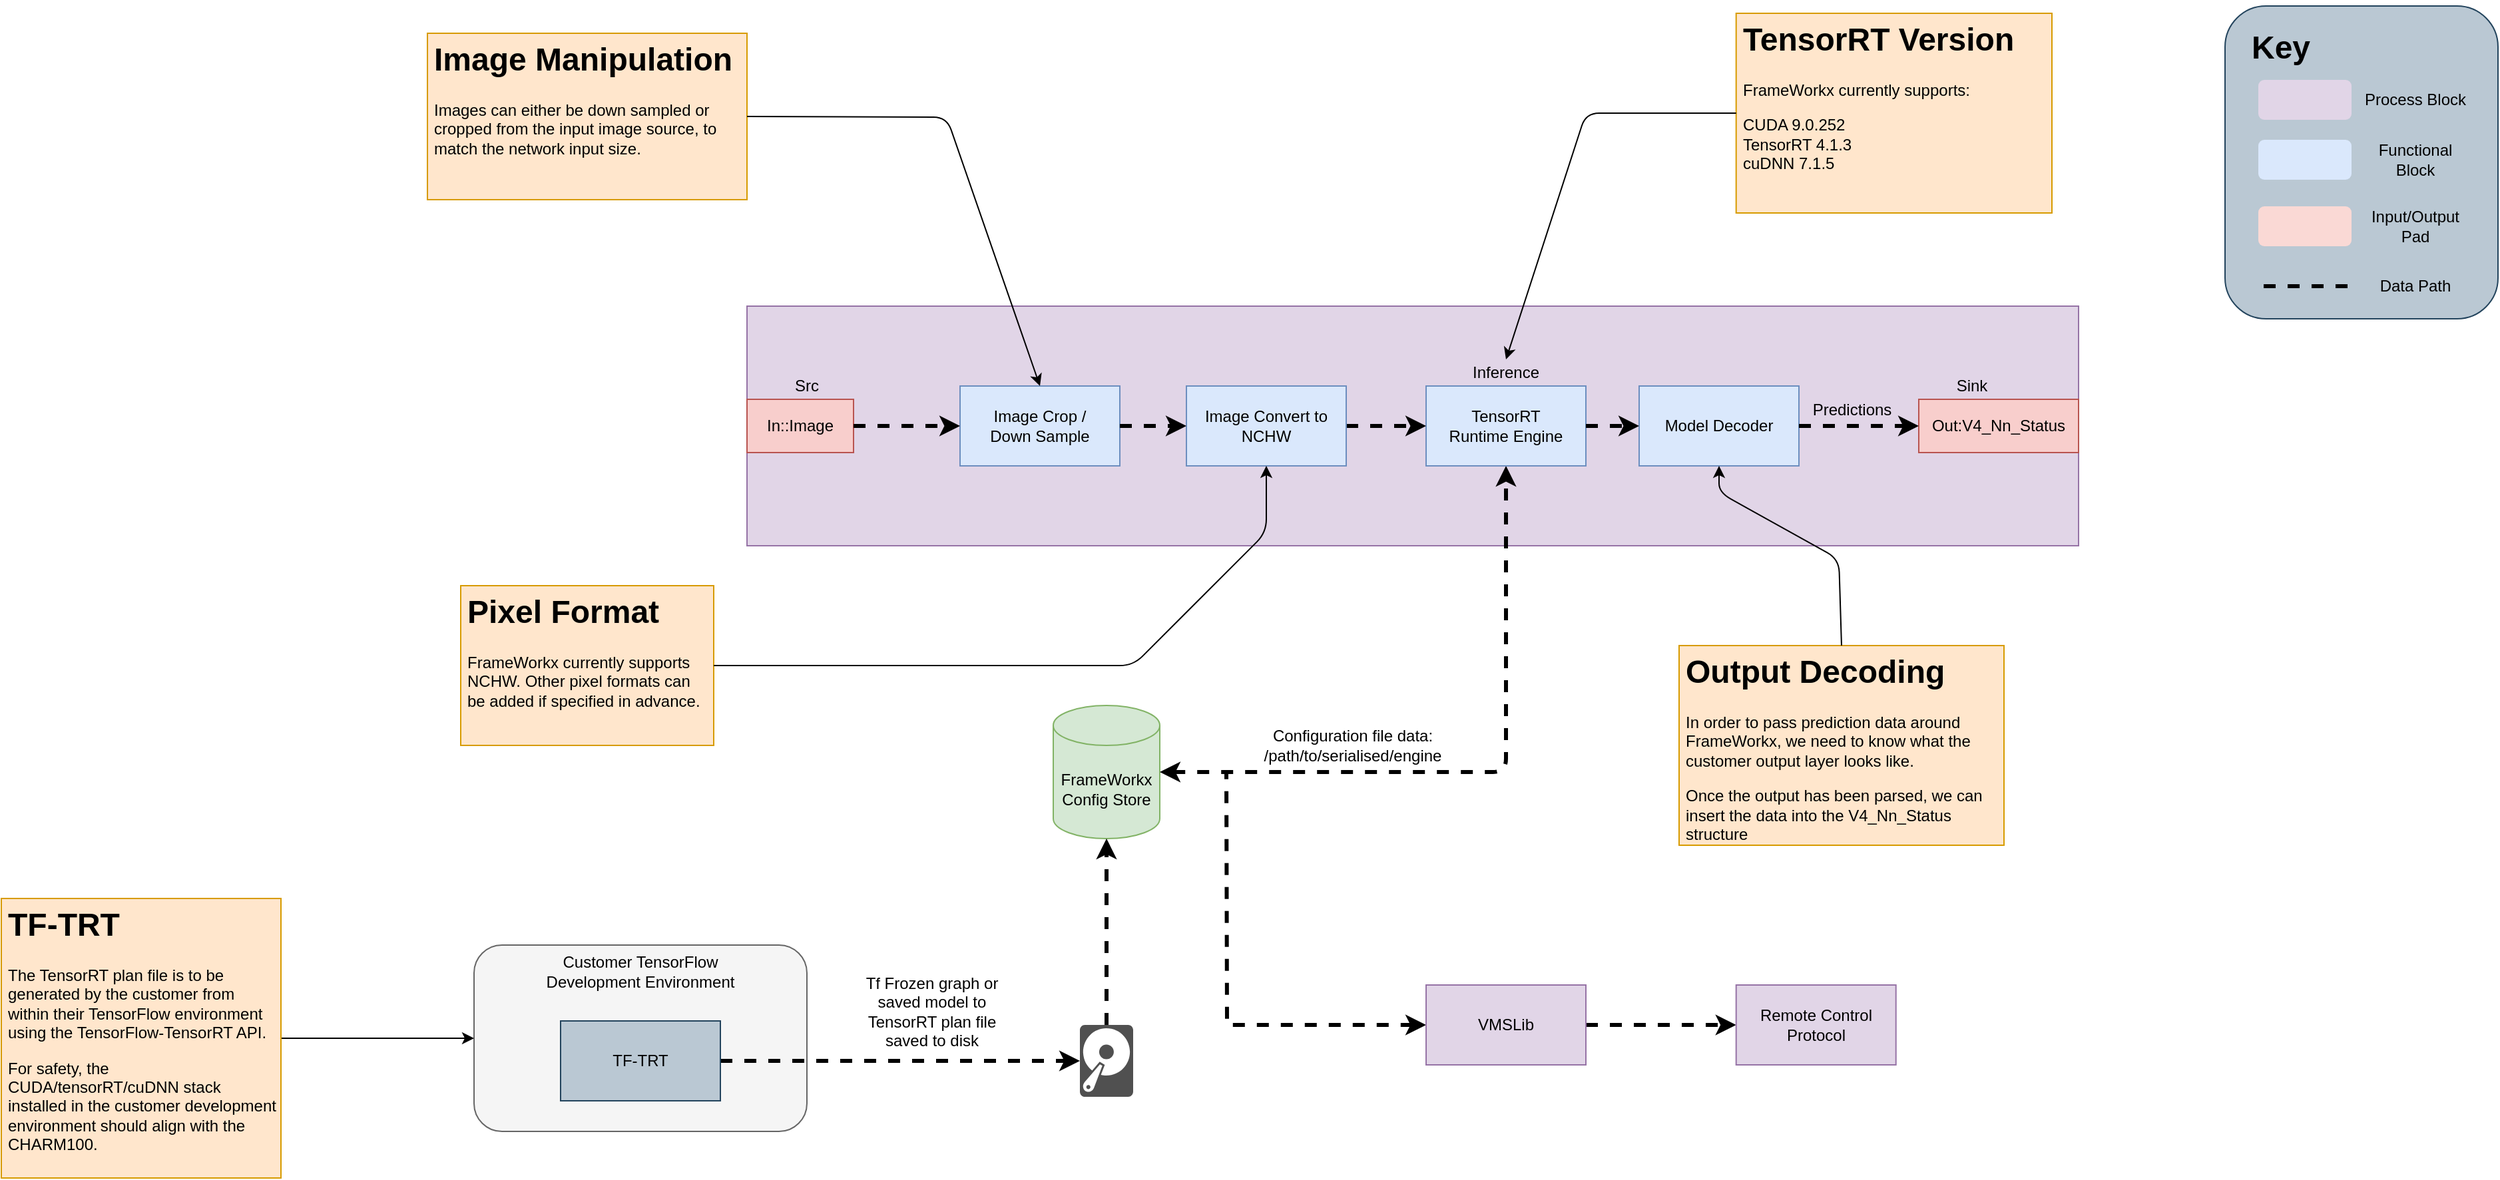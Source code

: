<mxfile version="14.3.1" type="github">
  <diagram id="KwXItZOLm563Cn7FzS6w" name="Page-1">
    <mxGraphModel dx="1795" dy="671" grid="1" gridSize="10" guides="1" tooltips="1" connect="1" arrows="1" fold="1" page="1" pageScale="1" pageWidth="827" pageHeight="1169" math="0" shadow="0">
      <root>
        <mxCell id="0" />
        <mxCell id="1" parent="0" />
        <mxCell id="UBeTGBGxpD2IlM4JwGMD-19" value="" style="rounded=1;whiteSpace=wrap;html=1;fillColor=#f5f5f5;strokeColor=#666666;fontColor=#333333;" parent="1" vertex="1">
          <mxGeometry x="-295" y="750" width="250" height="140" as="geometry" />
        </mxCell>
        <mxCell id="TfpygzVhcYEVbCiinkKd-1" value="" style="rounded=0;whiteSpace=wrap;html=1;fillColor=#e1d5e7;strokeColor=#9673a6;" parent="1" vertex="1">
          <mxGeometry x="-90" y="270" width="1000" height="180" as="geometry" />
        </mxCell>
        <mxCell id="UBeTGBGxpD2IlM4JwGMD-16" style="edgeStyle=orthogonalEdgeStyle;rounded=0;orthogonalLoop=1;jettySize=auto;html=1;dashed=1;startArrow=none;startFill=0;endArrow=classic;endFill=1;strokeWidth=3;" parent="1" source="TfpygzVhcYEVbCiinkKd-9" target="TfpygzVhcYEVbCiinkKd-14" edge="1">
          <mxGeometry relative="1" as="geometry" />
        </mxCell>
        <mxCell id="TfpygzVhcYEVbCiinkKd-9" value="TF-TRT" style="rounded=0;whiteSpace=wrap;html=1;fillColor=#bac8d3;strokeColor=#23445d;" parent="1" vertex="1">
          <mxGeometry x="-230" y="807" width="120" height="60" as="geometry" />
        </mxCell>
        <mxCell id="TfpygzVhcYEVbCiinkKd-11" value="FrameWorkx&lt;br&gt;Config Store" style="shape=cylinder3;whiteSpace=wrap;html=1;boundedLbl=1;backgroundOutline=1;size=15;fillColor=#d5e8d4;strokeColor=#82b366;" parent="1" vertex="1">
          <mxGeometry x="140" y="570" width="80" height="100" as="geometry" />
        </mxCell>
        <mxCell id="TfpygzVhcYEVbCiinkKd-13" value="" style="endArrow=classic;startArrow=classic;html=1;dashed=1;strokeWidth=3;exitX=1;exitY=0.5;exitDx=0;exitDy=0;exitPerimeter=0;entryX=0.5;entryY=1;entryDx=0;entryDy=0;" parent="1" source="TfpygzVhcYEVbCiinkKd-11" target="TfpygzVhcYEVbCiinkKd-10" edge="1">
          <mxGeometry width="50" height="50" relative="1" as="geometry">
            <mxPoint x="320" y="550" as="sourcePoint" />
            <mxPoint x="370" y="500" as="targetPoint" />
            <Array as="points">
              <mxPoint x="480" y="620" />
            </Array>
          </mxGeometry>
        </mxCell>
        <mxCell id="TfpygzVhcYEVbCiinkKd-15" style="edgeStyle=orthogonalEdgeStyle;rounded=0;orthogonalLoop=1;jettySize=auto;html=1;entryX=0.5;entryY=1;entryDx=0;entryDy=0;entryPerimeter=0;dashed=1;strokeWidth=3;" parent="1" source="TfpygzVhcYEVbCiinkKd-14" target="TfpygzVhcYEVbCiinkKd-11" edge="1">
          <mxGeometry relative="1" as="geometry" />
        </mxCell>
        <mxCell id="TfpygzVhcYEVbCiinkKd-14" value="" style="pointerEvents=1;shadow=0;dashed=0;html=1;strokeColor=none;fillColor=#505050;labelPosition=center;verticalLabelPosition=bottom;verticalAlign=top;outlineConnect=0;align=center;shape=mxgraph.office.devices.hard_disk;" parent="1" vertex="1">
          <mxGeometry x="160" y="810" width="40" height="54" as="geometry" />
        </mxCell>
        <mxCell id="TfpygzVhcYEVbCiinkKd-19" value="Inference" style="text;html=1;strokeColor=none;fillColor=none;align=center;verticalAlign=middle;whiteSpace=wrap;rounded=0;" parent="1" vertex="1">
          <mxGeometry x="460" y="310" width="40" height="20" as="geometry" />
        </mxCell>
        <mxCell id="TfpygzVhcYEVbCiinkKd-27" value="Tf Frozen graph or saved model to TensorRT plan file saved to disk" style="text;html=1;strokeColor=none;fillColor=none;align=center;verticalAlign=middle;whiteSpace=wrap;rounded=0;" parent="1" vertex="1">
          <mxGeometry x="-6" y="780" width="110" height="40" as="geometry" />
        </mxCell>
        <mxCell id="TfpygzVhcYEVbCiinkKd-28" value="Configuration file data:&lt;br&gt;/path/to/serialised/engine" style="text;html=1;strokeColor=none;fillColor=none;align=center;verticalAlign=middle;whiteSpace=wrap;rounded=0;" parent="1" vertex="1">
          <mxGeometry x="310" y="580" width="110" height="40" as="geometry" />
        </mxCell>
        <mxCell id="UBeTGBGxpD2IlM4JwGMD-3" style="edgeStyle=orthogonalEdgeStyle;rounded=0;orthogonalLoop=1;jettySize=auto;html=1;exitX=0;exitY=0.5;exitDx=0;exitDy=0;strokeWidth=3;dashed=1;endArrow=none;endFill=0;startArrow=classic;startFill=1;" parent="1" source="UBeTGBGxpD2IlM4JwGMD-1" edge="1">
          <mxGeometry relative="1" as="geometry">
            <mxPoint x="270" y="620" as="targetPoint" />
          </mxGeometry>
        </mxCell>
        <mxCell id="UBeTGBGxpD2IlM4JwGMD-4" style="edgeStyle=orthogonalEdgeStyle;rounded=0;orthogonalLoop=1;jettySize=auto;html=1;exitX=1;exitY=0.5;exitDx=0;exitDy=0;dashed=1;startArrow=none;startFill=0;endArrow=classic;endFill=1;strokeWidth=3;entryX=0;entryY=0.5;entryDx=0;entryDy=0;" parent="1" source="UBeTGBGxpD2IlM4JwGMD-1" target="UBeTGBGxpD2IlM4JwGMD-6" edge="1">
          <mxGeometry relative="1" as="geometry">
            <mxPoint x="650" y="810" as="targetPoint" />
          </mxGeometry>
        </mxCell>
        <mxCell id="UBeTGBGxpD2IlM4JwGMD-1" value="VMSLib" style="rounded=0;whiteSpace=wrap;html=1;fillColor=#e1d5e7;strokeColor=#9673a6;" parent="1" vertex="1">
          <mxGeometry x="420" y="780" width="120" height="60" as="geometry" />
        </mxCell>
        <mxCell id="UBeTGBGxpD2IlM4JwGMD-6" value="Remote Control&lt;br&gt;Protocol" style="rounded=0;whiteSpace=wrap;html=1;fillColor=#e1d5e7;strokeColor=#9673a6;" parent="1" vertex="1">
          <mxGeometry x="652.85" y="780" width="120" height="60" as="geometry" />
        </mxCell>
        <mxCell id="UBeTGBGxpD2IlM4JwGMD-8" value="&lt;h1&gt;TensorRT Version&lt;/h1&gt;&lt;p&gt;FrameWorkx currently supports:&lt;/p&gt;&lt;p&gt;CUDA 9.0.252&lt;br&gt;TensorRT 4.1.3&lt;br&gt;cuDNN 7.1.5&lt;br&gt;&lt;br&gt;&lt;br&gt;&lt;/p&gt;" style="text;html=1;fillColor=#ffe6cc;spacing=5;spacingTop=-20;whiteSpace=wrap;overflow=hidden;rounded=0;strokeColor=#d79b00;" parent="1" vertex="1">
          <mxGeometry x="652.85" y="50" width="237.15" height="150" as="geometry" />
        </mxCell>
        <mxCell id="UBeTGBGxpD2IlM4JwGMD-20" value="Customer TensorFlow Development Environment" style="text;html=1;strokeColor=none;fillColor=none;align=center;verticalAlign=middle;whiteSpace=wrap;rounded=0;" parent="1" vertex="1">
          <mxGeometry x="-245" y="760" width="150" height="20" as="geometry" />
        </mxCell>
        <mxCell id="UBeTGBGxpD2IlM4JwGMD-22" value="" style="group" parent="1" vertex="1" connectable="0">
          <mxGeometry x="-80" y="320" width="990" height="70" as="geometry" />
        </mxCell>
        <mxCell id="TfpygzVhcYEVbCiinkKd-2" value="In::Image" style="rounded=0;whiteSpace=wrap;html=1;fillColor=#f8cecc;strokeColor=#b85450;" parent="UBeTGBGxpD2IlM4JwGMD-22" vertex="1">
          <mxGeometry x="-10.01" y="20" width="80.011" height="40" as="geometry" />
        </mxCell>
        <mxCell id="TfpygzVhcYEVbCiinkKd-3" value="Src" style="text;html=1;strokeColor=none;fillColor=none;align=center;verticalAlign=middle;whiteSpace=wrap;rounded=0;" parent="UBeTGBGxpD2IlM4JwGMD-22" vertex="1">
          <mxGeometry x="15.0" width="40" height="20" as="geometry" />
        </mxCell>
        <mxCell id="TfpygzVhcYEVbCiinkKd-5" value="Sink" style="text;html=1;strokeColor=none;fillColor=none;align=center;verticalAlign=middle;whiteSpace=wrap;rounded=0;" parent="UBeTGBGxpD2IlM4JwGMD-22" vertex="1">
          <mxGeometry x="890.0" width="40" height="20" as="geometry" />
        </mxCell>
        <mxCell id="TfpygzVhcYEVbCiinkKd-10" value="TensorRT&lt;br&gt;Runtime Engine" style="rounded=0;whiteSpace=wrap;html=1;fillColor=#dae8fc;strokeColor=#6c8ebf;" parent="UBeTGBGxpD2IlM4JwGMD-22" vertex="1">
          <mxGeometry x="500.0" y="10" width="120.0" height="60" as="geometry" />
        </mxCell>
        <mxCell id="TfpygzVhcYEVbCiinkKd-17" value="Image Crop / &lt;br&gt;Down Sample" style="rounded=0;whiteSpace=wrap;html=1;fillColor=#dae8fc;strokeColor=#6c8ebf;" parent="UBeTGBGxpD2IlM4JwGMD-22" vertex="1">
          <mxGeometry x="150" y="10" width="120.0" height="60" as="geometry" />
        </mxCell>
        <mxCell id="TfpygzVhcYEVbCiinkKd-34" style="edgeStyle=orthogonalEdgeStyle;rounded=0;orthogonalLoop=1;jettySize=auto;html=1;exitX=1;exitY=0.5;exitDx=0;exitDy=0;entryX=0;entryY=0.5;entryDx=0;entryDy=0;dashed=1;strokeWidth=3;" parent="UBeTGBGxpD2IlM4JwGMD-22" source="TfpygzVhcYEVbCiinkKd-2" target="TfpygzVhcYEVbCiinkKd-17" edge="1">
          <mxGeometry relative="1" as="geometry" />
        </mxCell>
        <mxCell id="TfpygzVhcYEVbCiinkKd-24" style="edgeStyle=orthogonalEdgeStyle;rounded=0;orthogonalLoop=1;jettySize=auto;html=1;exitX=1;exitY=0.5;exitDx=0;exitDy=0;entryX=0;entryY=0.5;entryDx=0;entryDy=0;dashed=1;strokeWidth=3;" parent="UBeTGBGxpD2IlM4JwGMD-22" source="TfpygzVhcYEVbCiinkKd-18" target="TfpygzVhcYEVbCiinkKd-10" edge="1">
          <mxGeometry relative="1" as="geometry" />
        </mxCell>
        <mxCell id="TfpygzVhcYEVbCiinkKd-18" value="Image Convert to NCHW" style="rounded=0;whiteSpace=wrap;html=1;fillColor=#dae8fc;strokeColor=#6c8ebf;" parent="UBeTGBGxpD2IlM4JwGMD-22" vertex="1">
          <mxGeometry x="320" y="10" width="120.0" height="60" as="geometry" />
        </mxCell>
        <mxCell id="TfpygzVhcYEVbCiinkKd-26" value="Predictions" style="text;html=1;strokeColor=none;fillColor=none;align=center;verticalAlign=middle;whiteSpace=wrap;rounded=0;" parent="UBeTGBGxpD2IlM4JwGMD-22" vertex="1">
          <mxGeometry x="800" y="18" width="40" height="20" as="geometry" />
        </mxCell>
        <mxCell id="TfpygzVhcYEVbCiinkKd-29" value="Model Decoder" style="rounded=0;whiteSpace=wrap;html=1;fillColor=#dae8fc;strokeColor=#6c8ebf;" parent="UBeTGBGxpD2IlM4JwGMD-22" vertex="1">
          <mxGeometry x="660" y="10" width="120.0" height="60" as="geometry" />
        </mxCell>
        <mxCell id="TfpygzVhcYEVbCiinkKd-30" style="edgeStyle=orthogonalEdgeStyle;rounded=0;orthogonalLoop=1;jettySize=auto;html=1;exitX=1;exitY=0.5;exitDx=0;exitDy=0;dashed=1;strokeWidth=3;" parent="UBeTGBGxpD2IlM4JwGMD-22" source="TfpygzVhcYEVbCiinkKd-10" target="TfpygzVhcYEVbCiinkKd-29" edge="1">
          <mxGeometry relative="1" as="geometry" />
        </mxCell>
        <mxCell id="UBeTGBGxpD2IlM4JwGMD-7" value="Out:V4_Nn_Status" style="rounded=0;whiteSpace=wrap;html=1;fillColor=#f8cecc;strokeColor=#b85450;" parent="UBeTGBGxpD2IlM4JwGMD-22" vertex="1">
          <mxGeometry x="870" y="20" width="120" height="40" as="geometry" />
        </mxCell>
        <mxCell id="TfpygzVhcYEVbCiinkKd-32" style="edgeStyle=orthogonalEdgeStyle;rounded=0;orthogonalLoop=1;jettySize=auto;html=1;exitX=1;exitY=0.5;exitDx=0;exitDy=0;entryX=0;entryY=0.5;entryDx=0;entryDy=0;dashed=1;strokeWidth=3;" parent="UBeTGBGxpD2IlM4JwGMD-22" source="TfpygzVhcYEVbCiinkKd-29" target="UBeTGBGxpD2IlM4JwGMD-7" edge="1">
          <mxGeometry relative="1" as="geometry">
            <mxPoint x="770.0" y="37.5" as="targetPoint" />
          </mxGeometry>
        </mxCell>
        <mxCell id="UBeTGBGxpD2IlM4JwGMD-21" style="edgeStyle=orthogonalEdgeStyle;rounded=0;orthogonalLoop=1;jettySize=auto;html=1;exitX=1;exitY=0.5;exitDx=0;exitDy=0;entryX=0;entryY=0.5;entryDx=0;entryDy=0;dashed=1;strokeWidth=3;" parent="UBeTGBGxpD2IlM4JwGMD-22" source="TfpygzVhcYEVbCiinkKd-17" target="TfpygzVhcYEVbCiinkKd-18" edge="1">
          <mxGeometry relative="1" as="geometry">
            <mxPoint x="450" y="310" as="sourcePoint" />
            <mxPoint x="510" y="310" as="targetPoint" />
          </mxGeometry>
        </mxCell>
        <mxCell id="UBeTGBGxpD2IlM4JwGMD-23" value="" style="endArrow=classic;html=1;strokeWidth=1;exitX=0;exitY=0.5;exitDx=0;exitDy=0;entryX=0.5;entryY=0;entryDx=0;entryDy=0;" parent="1" source="UBeTGBGxpD2IlM4JwGMD-8" target="TfpygzVhcYEVbCiinkKd-19" edge="1">
          <mxGeometry width="50" height="50" relative="1" as="geometry">
            <mxPoint x="530" y="160" as="sourcePoint" />
            <mxPoint x="580" y="110" as="targetPoint" />
            <Array as="points">
              <mxPoint x="540" y="125" />
            </Array>
          </mxGeometry>
        </mxCell>
        <mxCell id="UBeTGBGxpD2IlM4JwGMD-24" value="&lt;h1&gt;Image Manipulation&lt;/h1&gt;&lt;p&gt;Images can either be down sampled or cropped from the input image source, to match the network input size.&lt;/p&gt;" style="text;html=1;fillColor=#ffe6cc;spacing=5;spacingTop=-20;whiteSpace=wrap;overflow=hidden;rounded=0;strokeColor=#d79b00;" parent="1" vertex="1">
          <mxGeometry x="-330" y="65" width="240" height="125" as="geometry" />
        </mxCell>
        <mxCell id="UBeTGBGxpD2IlM4JwGMD-26" value="" style="endArrow=classic;html=1;strokeWidth=1;exitX=1;exitY=0.5;exitDx=0;exitDy=0;entryX=0.5;entryY=0;entryDx=0;entryDy=0;" parent="1" source="UBeTGBGxpD2IlM4JwGMD-24" target="TfpygzVhcYEVbCiinkKd-17" edge="1">
          <mxGeometry width="50" height="50" relative="1" as="geometry">
            <mxPoint x="80" y="140" as="sourcePoint" />
            <mxPoint x="130" y="90" as="targetPoint" />
            <Array as="points">
              <mxPoint x="60" y="128" />
            </Array>
          </mxGeometry>
        </mxCell>
        <mxCell id="UBeTGBGxpD2IlM4JwGMD-27" value="&lt;h1&gt;Pixel Format&lt;/h1&gt;&lt;p&gt;FrameWorkx currently supports NCHW. Other pixel formats can be added if specified in advance.&lt;/p&gt;" style="text;html=1;strokeColor=#d79b00;fillColor=#ffe6cc;spacing=5;spacingTop=-20;whiteSpace=wrap;overflow=hidden;rounded=0;" parent="1" vertex="1">
          <mxGeometry x="-305" y="480" width="190" height="120" as="geometry" />
        </mxCell>
        <mxCell id="UBeTGBGxpD2IlM4JwGMD-28" value="" style="endArrow=classic;html=1;strokeWidth=1;exitX=1;exitY=0.5;exitDx=0;exitDy=0;entryX=0.5;entryY=1;entryDx=0;entryDy=0;" parent="1" source="UBeTGBGxpD2IlM4JwGMD-27" target="TfpygzVhcYEVbCiinkKd-18" edge="1">
          <mxGeometry width="50" height="50" relative="1" as="geometry">
            <mxPoint x="-450" y="420" as="sourcePoint" />
            <mxPoint x="-400" y="370" as="targetPoint" />
            <Array as="points">
              <mxPoint x="200" y="540" />
              <mxPoint x="300" y="440" />
            </Array>
          </mxGeometry>
        </mxCell>
        <mxCell id="UBeTGBGxpD2IlM4JwGMD-29" value="&lt;h1&gt;Output Decoding&lt;/h1&gt;&lt;p&gt;In order to pass prediction data around FrameWorkx, we need to know what the customer output layer looks like.&lt;/p&gt;&lt;p&gt;Once the output has been parsed, we can insert the data into the V4_Nn_Status structure&lt;/p&gt;" style="text;html=1;strokeColor=#d79b00;fillColor=#ffe6cc;spacing=5;spacingTop=-20;whiteSpace=wrap;overflow=hidden;rounded=0;" parent="1" vertex="1">
          <mxGeometry x="610" y="525" width="244" height="150" as="geometry" />
        </mxCell>
        <mxCell id="UBeTGBGxpD2IlM4JwGMD-32" value="" style="endArrow=classic;html=1;strokeWidth=1;exitX=0.5;exitY=0;exitDx=0;exitDy=0;entryX=0.5;entryY=1;entryDx=0;entryDy=0;" parent="1" source="UBeTGBGxpD2IlM4JwGMD-29" target="TfpygzVhcYEVbCiinkKd-29" edge="1">
          <mxGeometry width="50" height="50" relative="1" as="geometry">
            <mxPoint x="710" y="480" as="sourcePoint" />
            <mxPoint x="760" y="430" as="targetPoint" />
            <Array as="points">
              <mxPoint x="730" y="460" />
              <mxPoint x="640" y="410" />
            </Array>
          </mxGeometry>
        </mxCell>
        <mxCell id="UBeTGBGxpD2IlM4JwGMD-34" style="edgeStyle=orthogonalEdgeStyle;rounded=0;orthogonalLoop=1;jettySize=auto;html=1;entryX=0;entryY=0.5;entryDx=0;entryDy=0;startArrow=none;startFill=0;endArrow=classic;endFill=1;strokeWidth=1;" parent="1" source="UBeTGBGxpD2IlM4JwGMD-33" target="UBeTGBGxpD2IlM4JwGMD-19" edge="1">
          <mxGeometry relative="1" as="geometry" />
        </mxCell>
        <mxCell id="UBeTGBGxpD2IlM4JwGMD-33" value="&lt;h1&gt;TF-TRT&lt;/h1&gt;&lt;p&gt;The TensorRT plan file is to be generated by the customer from within their TensorFlow environment using the TensorFlow-TensorRT API.&lt;/p&gt;&lt;p&gt;For safety, the CUDA/tensorRT/cuDNN stack installed in the customer development environment should align with the CHARM100.&lt;/p&gt;" style="text;html=1;strokeColor=#d79b00;fillColor=#ffe6cc;spacing=5;spacingTop=-20;whiteSpace=wrap;overflow=hidden;rounded=0;" parent="1" vertex="1">
          <mxGeometry x="-650" y="715" width="210" height="210" as="geometry" />
        </mxCell>
        <mxCell id="UBeTGBGxpD2IlM4JwGMD-45" value="" style="rounded=1;whiteSpace=wrap;html=1;strokeColor=#23445d;fillColor=#bac8d3;" parent="1" vertex="1">
          <mxGeometry x="1020" y="44.5" width="205" height="235" as="geometry" />
        </mxCell>
        <mxCell id="UBeTGBGxpD2IlM4JwGMD-35" value="&lt;h1&gt;Key&lt;/h1&gt;&lt;p&gt;&lt;br&gt;&lt;/p&gt;" style="text;html=1;strokeColor=none;fillColor=none;spacing=5;spacingTop=-20;whiteSpace=wrap;overflow=hidden;rounded=0;" parent="1" vertex="1">
          <mxGeometry x="1035" y="56" width="190" height="120" as="geometry" />
        </mxCell>
        <mxCell id="UBeTGBGxpD2IlM4JwGMD-36" value="" style="rounded=1;whiteSpace=wrap;html=1;fillColor=#e1d5e7;strokeColor=none;" parent="1" vertex="1">
          <mxGeometry x="1045" y="100" width="70" height="30" as="geometry" />
        </mxCell>
        <mxCell id="UBeTGBGxpD2IlM4JwGMD-38" value="Process Block" style="text;html=1;strokeColor=none;fillColor=none;align=center;verticalAlign=middle;whiteSpace=wrap;rounded=0;" parent="1" vertex="1">
          <mxGeometry x="1118" y="105" width="90" height="20" as="geometry" />
        </mxCell>
        <mxCell id="UBeTGBGxpD2IlM4JwGMD-39" value="" style="rounded=1;whiteSpace=wrap;html=1;fillColor=#dae8fc;strokeColor=none;" parent="1" vertex="1">
          <mxGeometry x="1045" y="145" width="70" height="30" as="geometry" />
        </mxCell>
        <mxCell id="UBeTGBGxpD2IlM4JwGMD-40" value="Functional Block" style="text;html=1;fillColor=none;align=center;verticalAlign=middle;whiteSpace=wrap;rounded=0;" parent="1" vertex="1">
          <mxGeometry x="1118" y="150" width="90" height="20" as="geometry" />
        </mxCell>
        <mxCell id="UBeTGBGxpD2IlM4JwGMD-41" value="" style="rounded=1;whiteSpace=wrap;html=1;fillColor=#fad9d5;strokeColor=none;" parent="1" vertex="1">
          <mxGeometry x="1045" y="195" width="70" height="30" as="geometry" />
        </mxCell>
        <mxCell id="UBeTGBGxpD2IlM4JwGMD-42" value="Input/Output Pad" style="text;html=1;fillColor=none;align=center;verticalAlign=middle;whiteSpace=wrap;rounded=0;" parent="1" vertex="1">
          <mxGeometry x="1118" y="200" width="90" height="20" as="geometry" />
        </mxCell>
        <mxCell id="UBeTGBGxpD2IlM4JwGMD-43" style="edgeStyle=orthogonalEdgeStyle;rounded=0;orthogonalLoop=1;jettySize=auto;html=1;exitX=1;exitY=0.5;exitDx=0;exitDy=0;dashed=1;startArrow=none;startFill=0;endArrow=none;endFill=0;strokeWidth=3;" parent="1" edge="1">
          <mxGeometry x="1020" y="50" as="geometry">
            <mxPoint x="1119" y="255" as="targetPoint" />
            <mxPoint x="1049" y="255" as="sourcePoint" />
          </mxGeometry>
        </mxCell>
        <mxCell id="UBeTGBGxpD2IlM4JwGMD-44" value="Data Path" style="text;html=1;fillColor=none;align=center;verticalAlign=middle;whiteSpace=wrap;rounded=0;" parent="1" vertex="1">
          <mxGeometry x="1118" y="245" width="90" height="20" as="geometry" />
        </mxCell>
      </root>
    </mxGraphModel>
  </diagram>
</mxfile>
